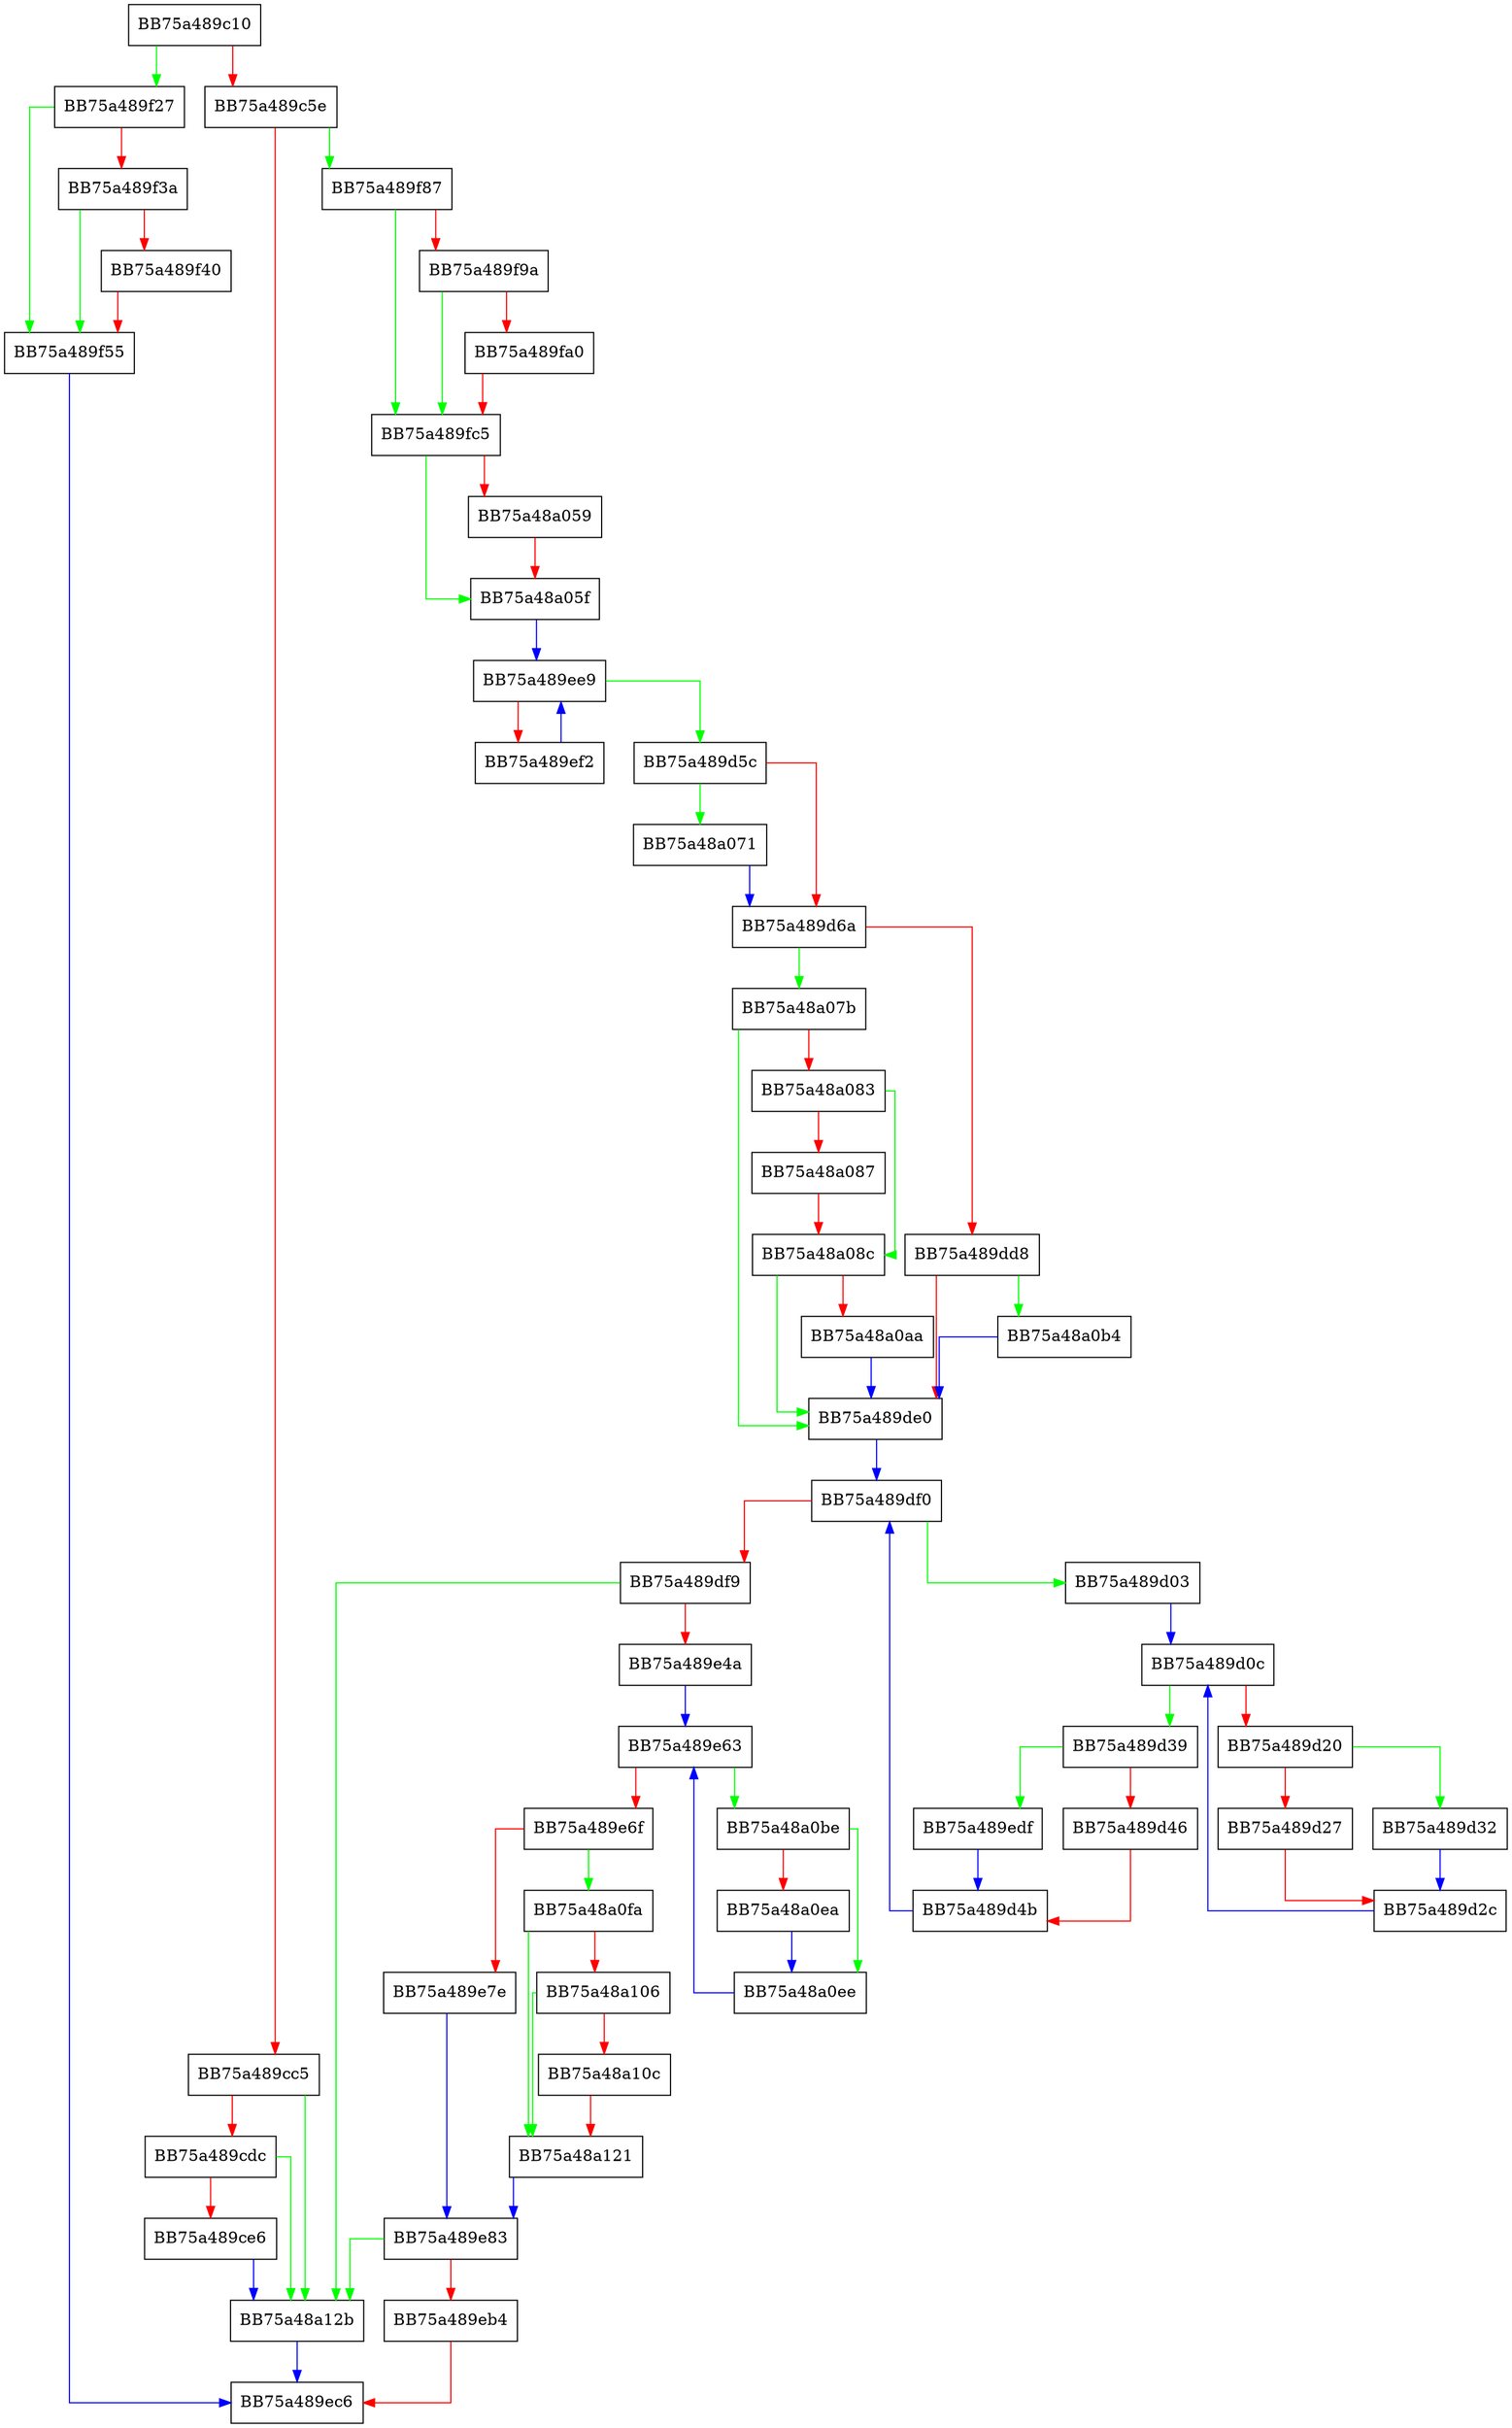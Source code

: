 digraph DumpImports {
  node [shape="box"];
  graph [splines=ortho];
  BB75a489c10 -> BB75a489f27 [color="green"];
  BB75a489c10 -> BB75a489c5e [color="red"];
  BB75a489c5e -> BB75a489f87 [color="green"];
  BB75a489c5e -> BB75a489cc5 [color="red"];
  BB75a489cc5 -> BB75a48a12b [color="green"];
  BB75a489cc5 -> BB75a489cdc [color="red"];
  BB75a489cdc -> BB75a48a12b [color="green"];
  BB75a489cdc -> BB75a489ce6 [color="red"];
  BB75a489ce6 -> BB75a48a12b [color="blue"];
  BB75a489d03 -> BB75a489d0c [color="blue"];
  BB75a489d0c -> BB75a489d39 [color="green"];
  BB75a489d0c -> BB75a489d20 [color="red"];
  BB75a489d20 -> BB75a489d32 [color="green"];
  BB75a489d20 -> BB75a489d27 [color="red"];
  BB75a489d27 -> BB75a489d2c [color="red"];
  BB75a489d2c -> BB75a489d0c [color="blue"];
  BB75a489d32 -> BB75a489d2c [color="blue"];
  BB75a489d39 -> BB75a489edf [color="green"];
  BB75a489d39 -> BB75a489d46 [color="red"];
  BB75a489d46 -> BB75a489d4b [color="red"];
  BB75a489d4b -> BB75a489df0 [color="blue"];
  BB75a489d5c -> BB75a48a071 [color="green"];
  BB75a489d5c -> BB75a489d6a [color="red"];
  BB75a489d6a -> BB75a48a07b [color="green"];
  BB75a489d6a -> BB75a489dd8 [color="red"];
  BB75a489dd8 -> BB75a48a0b4 [color="green"];
  BB75a489dd8 -> BB75a489de0 [color="red"];
  BB75a489de0 -> BB75a489df0 [color="blue"];
  BB75a489df0 -> BB75a489d03 [color="green"];
  BB75a489df0 -> BB75a489df9 [color="red"];
  BB75a489df9 -> BB75a48a12b [color="green"];
  BB75a489df9 -> BB75a489e4a [color="red"];
  BB75a489e4a -> BB75a489e63 [color="blue"];
  BB75a489e63 -> BB75a48a0be [color="green"];
  BB75a489e63 -> BB75a489e6f [color="red"];
  BB75a489e6f -> BB75a48a0fa [color="green"];
  BB75a489e6f -> BB75a489e7e [color="red"];
  BB75a489e7e -> BB75a489e83 [color="blue"];
  BB75a489e83 -> BB75a48a12b [color="green"];
  BB75a489e83 -> BB75a489eb4 [color="red"];
  BB75a489eb4 -> BB75a489ec6 [color="red"];
  BB75a489edf -> BB75a489d4b [color="blue"];
  BB75a489ee9 -> BB75a489d5c [color="green"];
  BB75a489ee9 -> BB75a489ef2 [color="red"];
  BB75a489ef2 -> BB75a489ee9 [color="blue"];
  BB75a489f27 -> BB75a489f55 [color="green"];
  BB75a489f27 -> BB75a489f3a [color="red"];
  BB75a489f3a -> BB75a489f55 [color="green"];
  BB75a489f3a -> BB75a489f40 [color="red"];
  BB75a489f40 -> BB75a489f55 [color="red"];
  BB75a489f55 -> BB75a489ec6 [color="blue"];
  BB75a489f87 -> BB75a489fc5 [color="green"];
  BB75a489f87 -> BB75a489f9a [color="red"];
  BB75a489f9a -> BB75a489fc5 [color="green"];
  BB75a489f9a -> BB75a489fa0 [color="red"];
  BB75a489fa0 -> BB75a489fc5 [color="red"];
  BB75a489fc5 -> BB75a48a05f [color="green"];
  BB75a489fc5 -> BB75a48a059 [color="red"];
  BB75a48a059 -> BB75a48a05f [color="red"];
  BB75a48a05f -> BB75a489ee9 [color="blue"];
  BB75a48a071 -> BB75a489d6a [color="blue"];
  BB75a48a07b -> BB75a489de0 [color="green"];
  BB75a48a07b -> BB75a48a083 [color="red"];
  BB75a48a083 -> BB75a48a08c [color="green"];
  BB75a48a083 -> BB75a48a087 [color="red"];
  BB75a48a087 -> BB75a48a08c [color="red"];
  BB75a48a08c -> BB75a489de0 [color="green"];
  BB75a48a08c -> BB75a48a0aa [color="red"];
  BB75a48a0aa -> BB75a489de0 [color="blue"];
  BB75a48a0b4 -> BB75a489de0 [color="blue"];
  BB75a48a0be -> BB75a48a0ee [color="green"];
  BB75a48a0be -> BB75a48a0ea [color="red"];
  BB75a48a0ea -> BB75a48a0ee [color="blue"];
  BB75a48a0ee -> BB75a489e63 [color="blue"];
  BB75a48a0fa -> BB75a48a121 [color="green"];
  BB75a48a0fa -> BB75a48a106 [color="red"];
  BB75a48a106 -> BB75a48a121 [color="green"];
  BB75a48a106 -> BB75a48a10c [color="red"];
  BB75a48a10c -> BB75a48a121 [color="red"];
  BB75a48a121 -> BB75a489e83 [color="blue"];
  BB75a48a12b -> BB75a489ec6 [color="blue"];
}